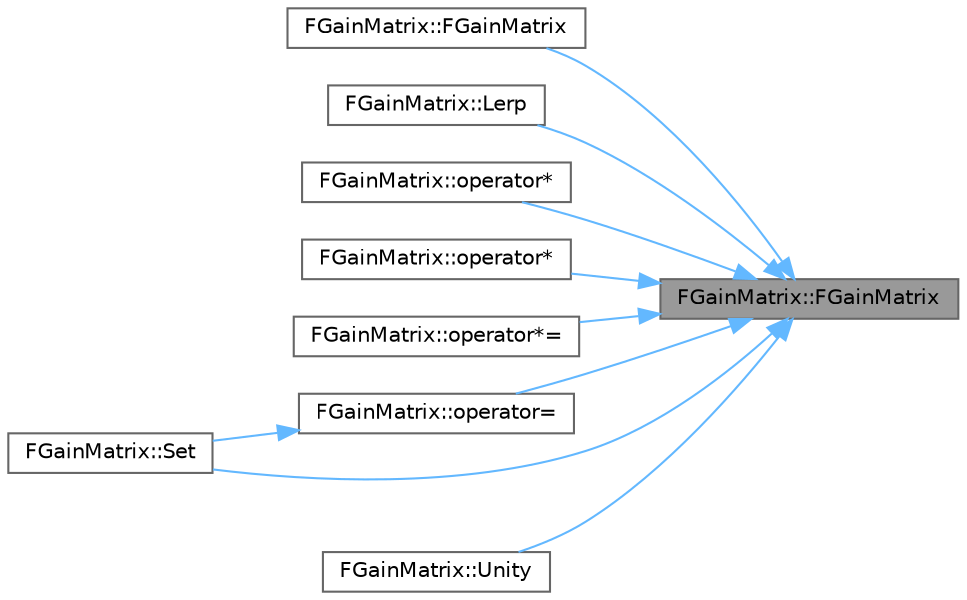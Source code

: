 digraph "FGainMatrix::FGainMatrix"
{
 // INTERACTIVE_SVG=YES
 // LATEX_PDF_SIZE
  bgcolor="transparent";
  edge [fontname=Helvetica,fontsize=10,labelfontname=Helvetica,labelfontsize=10];
  node [fontname=Helvetica,fontsize=10,shape=box,height=0.2,width=0.4];
  rankdir="RL";
  Node1 [id="Node000001",label="FGainMatrix::FGainMatrix",height=0.2,width=0.4,color="gray40", fillcolor="grey60", style="filled", fontcolor="black",tooltip=" "];
  Node1 -> Node2 [id="edge1_Node000001_Node000002",dir="back",color="steelblue1",style="solid",tooltip=" "];
  Node2 [id="Node000002",label="FGainMatrix::FGainMatrix",height=0.2,width=0.4,color="grey40", fillcolor="white", style="filled",URL="$d6/d15/classFGainMatrix.html#a06f8fa47cb5ef22d4a715e51850b4be3",tooltip=" "];
  Node1 -> Node3 [id="edge2_Node000001_Node000003",dir="back",color="steelblue1",style="solid",tooltip=" "];
  Node3 [id="Node000003",label="FGainMatrix::Lerp",height=0.2,width=0.4,color="grey40", fillcolor="white", style="filled",URL="$d6/d15/classFGainMatrix.html#ae6a92e44b184eb795009ab5f8d320f5f",tooltip=" "];
  Node1 -> Node4 [id="edge3_Node000001_Node000004",dir="back",color="steelblue1",style="solid",tooltip=" "];
  Node4 [id="Node000004",label="FGainMatrix::operator*",height=0.2,width=0.4,color="grey40", fillcolor="white", style="filled",URL="$d6/d15/classFGainMatrix.html#a871be1cdf4a2bac35720c512b303cb6a",tooltip=" "];
  Node1 -> Node5 [id="edge4_Node000001_Node000005",dir="back",color="steelblue1",style="solid",tooltip=" "];
  Node5 [id="Node000005",label="FGainMatrix::operator*",height=0.2,width=0.4,color="grey40", fillcolor="white", style="filled",URL="$d6/d15/classFGainMatrix.html#a6420b9157c41e03ab16023b023334a95",tooltip=" "];
  Node1 -> Node6 [id="edge5_Node000001_Node000006",dir="back",color="steelblue1",style="solid",tooltip=" "];
  Node6 [id="Node000006",label="FGainMatrix::operator*=",height=0.2,width=0.4,color="grey40", fillcolor="white", style="filled",URL="$d6/d15/classFGainMatrix.html#a4c75ba07ea6e9e30a86b95523c6830ea",tooltip=" "];
  Node1 -> Node7 [id="edge6_Node000001_Node000007",dir="back",color="steelblue1",style="solid",tooltip=" "];
  Node7 [id="Node000007",label="FGainMatrix::operator=",height=0.2,width=0.4,color="grey40", fillcolor="white", style="filled",URL="$d6/d15/classFGainMatrix.html#ab36deaaeb332214299e549761988cf67",tooltip=" "];
  Node7 -> Node8 [id="edge7_Node000007_Node000008",dir="back",color="steelblue1",style="solid",tooltip=" "];
  Node8 [id="Node000008",label="FGainMatrix::Set",height=0.2,width=0.4,color="grey40", fillcolor="white", style="filled",URL="$d6/d15/classFGainMatrix.html#a4a9297e1bdcfa2d0cee43fbfc66ba6b7",tooltip=" "];
  Node1 -> Node8 [id="edge8_Node000001_Node000008",dir="back",color="steelblue1",style="solid",tooltip=" "];
  Node1 -> Node9 [id="edge9_Node000001_Node000009",dir="back",color="steelblue1",style="solid",tooltip=" "];
  Node9 [id="Node000009",label="FGainMatrix::Unity",height=0.2,width=0.4,color="grey40", fillcolor="white", style="filled",URL="$d6/d15/classFGainMatrix.html#a279ad04c408df994fe6b45bef1be46cf",tooltip=" "];
}
